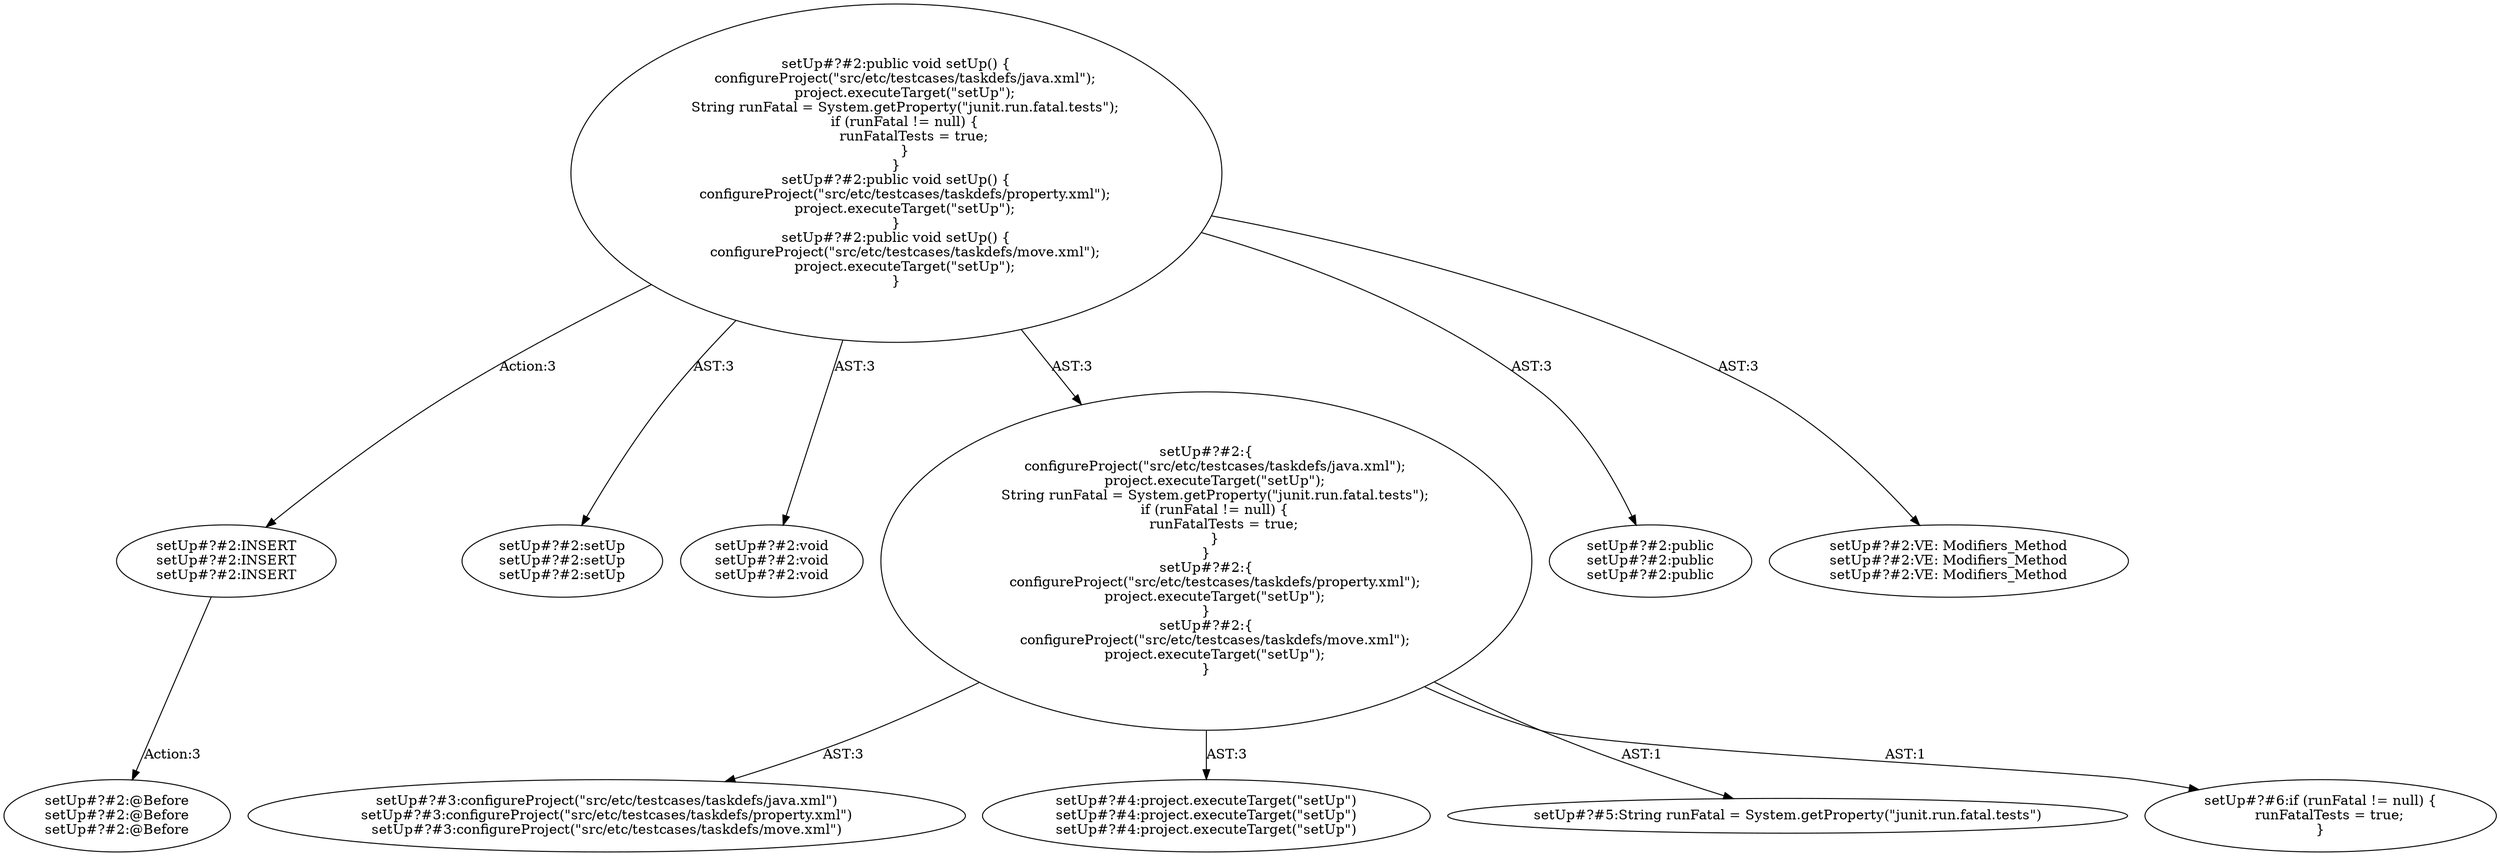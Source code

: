 digraph "Pattern" {
0 [label="setUp#?#2:INSERT
setUp#?#2:INSERT
setUp#?#2:INSERT" shape=ellipse]
1 [label="setUp#?#2:public void setUp() \{
    configureProject(\"src/etc/testcases/taskdefs/java.xml\");
    project.executeTarget(\"setUp\");
    String runFatal = System.getProperty(\"junit.run.fatal.tests\");
    if (runFatal != null) \{
        runFatalTests = true;
    \}
\}
setUp#?#2:public void setUp() \{
    configureProject(\"src/etc/testcases/taskdefs/property.xml\");
    project.executeTarget(\"setUp\");
\}
setUp#?#2:public void setUp() \{
    configureProject(\"src/etc/testcases/taskdefs/move.xml\");
    project.executeTarget(\"setUp\");
\}" shape=ellipse]
2 [label="setUp#?#2:setUp
setUp#?#2:setUp
setUp#?#2:setUp" shape=ellipse]
3 [label="setUp#?#2:void
setUp#?#2:void
setUp#?#2:void" shape=ellipse]
4 [label="setUp#?#2:\{
    configureProject(\"src/etc/testcases/taskdefs/java.xml\");
    project.executeTarget(\"setUp\");
    String runFatal = System.getProperty(\"junit.run.fatal.tests\");
    if (runFatal != null) \{
        runFatalTests = true;
    \}
\}
setUp#?#2:\{
    configureProject(\"src/etc/testcases/taskdefs/property.xml\");
    project.executeTarget(\"setUp\");
\}
setUp#?#2:\{
    configureProject(\"src/etc/testcases/taskdefs/move.xml\");
    project.executeTarget(\"setUp\");
\}" shape=ellipse]
5 [label="setUp#?#3:configureProject(\"src/etc/testcases/taskdefs/java.xml\")
setUp#?#3:configureProject(\"src/etc/testcases/taskdefs/property.xml\")
setUp#?#3:configureProject(\"src/etc/testcases/taskdefs/move.xml\")" shape=ellipse]
6 [label="setUp#?#4:project.executeTarget(\"setUp\")
setUp#?#4:project.executeTarget(\"setUp\")
setUp#?#4:project.executeTarget(\"setUp\")" shape=ellipse]
7 [label="setUp#?#5:String runFatal = System.getProperty(\"junit.run.fatal.tests\")" shape=ellipse]
8 [label="setUp#?#6:if (runFatal != null) \{
    runFatalTests = true;
\}" shape=ellipse]
9 [label="setUp#?#2:public
setUp#?#2:public
setUp#?#2:public" shape=ellipse]
10 [label="setUp#?#2:VE: Modifiers_Method
setUp#?#2:VE: Modifiers_Method
setUp#?#2:VE: Modifiers_Method" shape=ellipse]
11 [label="setUp#?#2:@Before
setUp#?#2:@Before
setUp#?#2:@Before" shape=ellipse]
0 -> 11 [label="Action:3"];
1 -> 0 [label="Action:3"];
1 -> 2 [label="AST:3"];
1 -> 3 [label="AST:3"];
1 -> 4 [label="AST:3"];
1 -> 9 [label="AST:3"];
1 -> 10 [label="AST:3"];
4 -> 5 [label="AST:3"];
4 -> 6 [label="AST:3"];
4 -> 7 [label="AST:1"];
4 -> 8 [label="AST:1"];
}